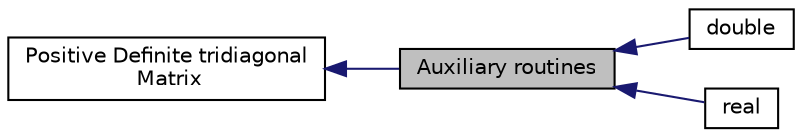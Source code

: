 digraph "Auxiliary routines"
{
  edge [fontname="Helvetica",fontsize="10",labelfontname="Helvetica",labelfontsize="10"];
  node [fontname="Helvetica",fontsize="10",shape=record];
  rankdir=LR;
  Node2 [label="double",height=0.2,width=0.4,color="black", fillcolor="white", style="filled",URL="$group__double_p_tauxiliary.html"];
  Node1 [label="Positive Definite tridiagonal\l Matrix",height=0.2,width=0.4,color="black", fillcolor="white", style="filled",URL="$group___p_t.html"];
  Node0 [label="Auxiliary routines",height=0.2,width=0.4,color="black", fillcolor="grey75", style="filled" fontcolor="black"];
  Node3 [label="real",height=0.2,width=0.4,color="black", fillcolor="white", style="filled",URL="$group__real_p_tauxiliary.html"];
  Node1->Node0 [shape=plaintext, color="midnightblue", dir="back", style="solid"];
  Node0->Node2 [shape=plaintext, color="midnightblue", dir="back", style="solid"];
  Node0->Node3 [shape=plaintext, color="midnightblue", dir="back", style="solid"];
}
